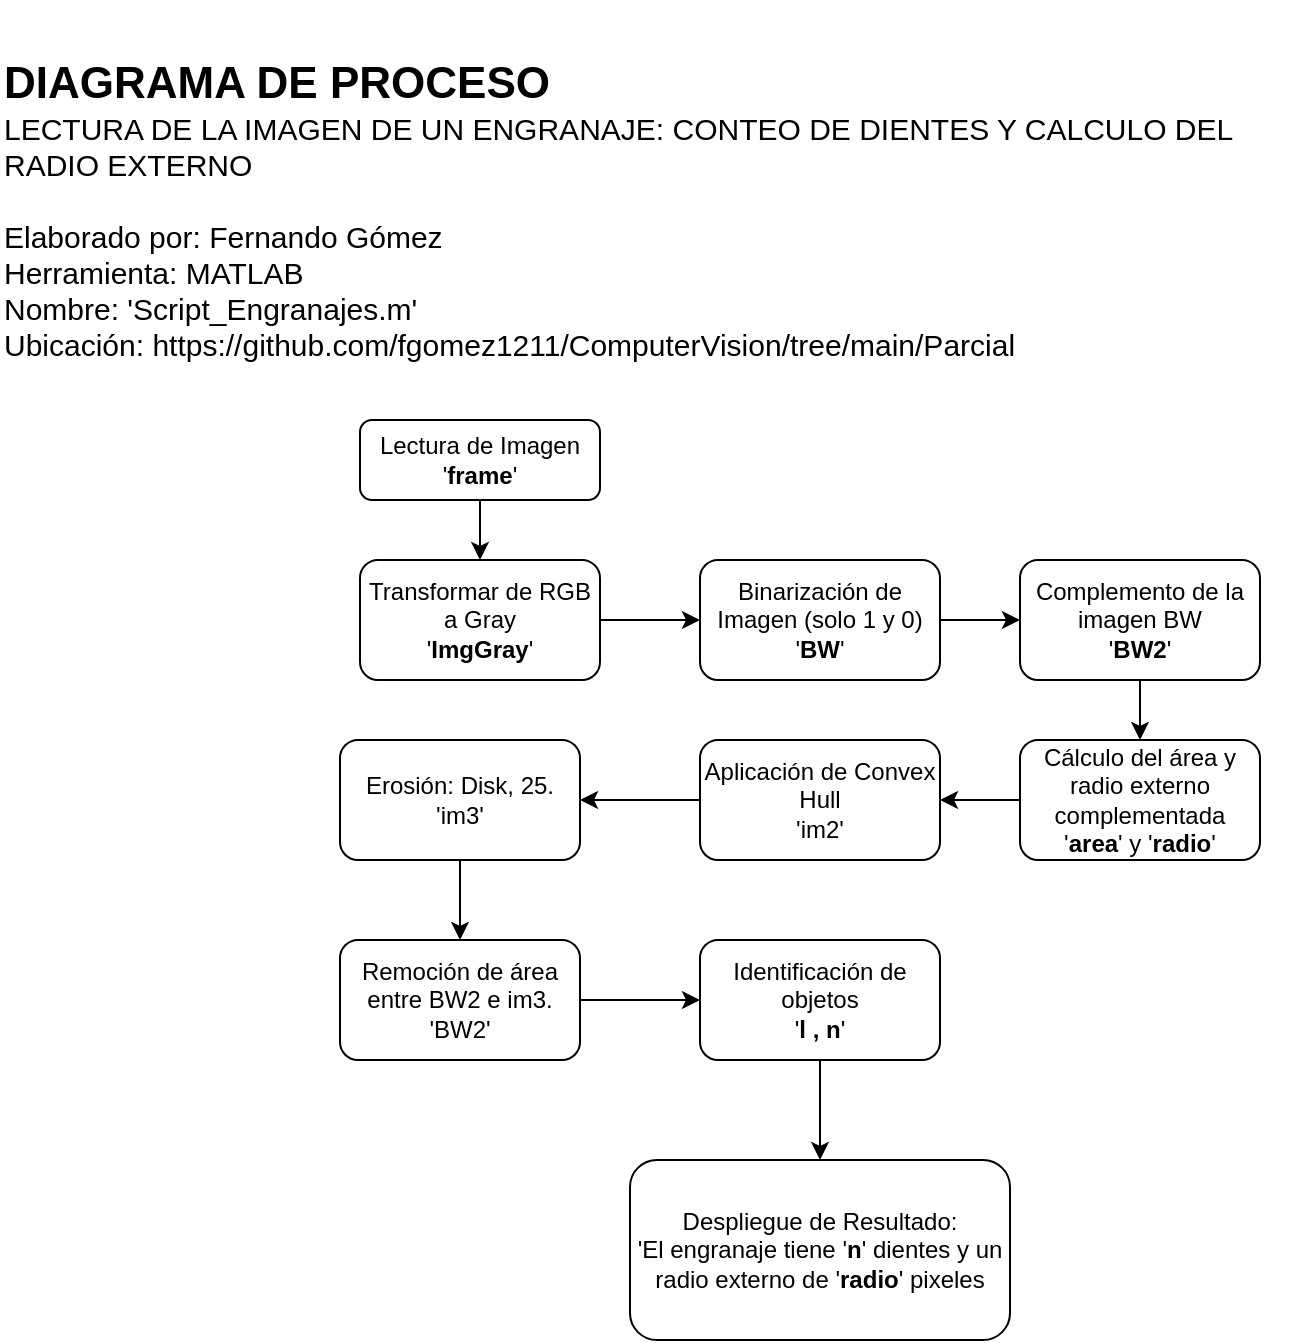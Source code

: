 <mxfile version="20.6.0" type="github">
  <diagram id="C5RBs43oDa-KdzZeNtuy" name="Page-1">
    <mxGraphModel dx="866" dy="583" grid="1" gridSize="10" guides="1" tooltips="1" connect="1" arrows="1" fold="1" page="1" pageScale="1" pageWidth="827" pageHeight="1169" math="0" shadow="0">
      <root>
        <mxCell id="WIyWlLk6GJQsqaUBKTNV-0" />
        <mxCell id="WIyWlLk6GJQsqaUBKTNV-1" parent="WIyWlLk6GJQsqaUBKTNV-0" />
        <mxCell id="B-otEjHW6JDtHvaltUW4-1" value="" style="edgeStyle=orthogonalEdgeStyle;rounded=0;orthogonalLoop=1;jettySize=auto;html=1;" parent="WIyWlLk6GJQsqaUBKTNV-1" source="WIyWlLk6GJQsqaUBKTNV-3" target="B-otEjHW6JDtHvaltUW4-0" edge="1">
          <mxGeometry relative="1" as="geometry" />
        </mxCell>
        <mxCell id="WIyWlLk6GJQsqaUBKTNV-3" value="Lectura de Imagen&lt;br&gt;&#39;&lt;b&gt;frame&lt;/b&gt;&#39;" style="rounded=1;whiteSpace=wrap;html=1;fontSize=12;glass=0;strokeWidth=1;shadow=0;" parent="WIyWlLk6GJQsqaUBKTNV-1" vertex="1">
          <mxGeometry x="220" y="220" width="120" height="40" as="geometry" />
        </mxCell>
        <mxCell id="B-otEjHW6JDtHvaltUW4-3" value="" style="edgeStyle=orthogonalEdgeStyle;rounded=0;orthogonalLoop=1;jettySize=auto;html=1;" parent="WIyWlLk6GJQsqaUBKTNV-1" source="B-otEjHW6JDtHvaltUW4-0" target="B-otEjHW6JDtHvaltUW4-2" edge="1">
          <mxGeometry relative="1" as="geometry" />
        </mxCell>
        <mxCell id="B-otEjHW6JDtHvaltUW4-0" value="Transformar de RGB a Gray&lt;br&gt;&#39;&lt;b&gt;ImgGray&lt;/b&gt;&#39;" style="whiteSpace=wrap;html=1;rounded=1;glass=0;strokeWidth=1;shadow=0;" parent="WIyWlLk6GJQsqaUBKTNV-1" vertex="1">
          <mxGeometry x="220" y="290" width="120" height="60" as="geometry" />
        </mxCell>
        <mxCell id="B-otEjHW6JDtHvaltUW4-5" value="" style="edgeStyle=orthogonalEdgeStyle;rounded=0;orthogonalLoop=1;jettySize=auto;html=1;" parent="WIyWlLk6GJQsqaUBKTNV-1" source="B-otEjHW6JDtHvaltUW4-2" target="B-otEjHW6JDtHvaltUW4-4" edge="1">
          <mxGeometry relative="1" as="geometry" />
        </mxCell>
        <mxCell id="B-otEjHW6JDtHvaltUW4-2" value="Binarización de Imagen (solo 1 y 0)&lt;br&gt;&#39;&lt;b&gt;BW&lt;/b&gt;&#39;" style="whiteSpace=wrap;html=1;rounded=1;glass=0;strokeWidth=1;shadow=0;" parent="WIyWlLk6GJQsqaUBKTNV-1" vertex="1">
          <mxGeometry x="390" y="290" width="120" height="60" as="geometry" />
        </mxCell>
        <mxCell id="B-otEjHW6JDtHvaltUW4-7" value="" style="edgeStyle=orthogonalEdgeStyle;rounded=0;orthogonalLoop=1;jettySize=auto;html=1;" parent="WIyWlLk6GJQsqaUBKTNV-1" source="B-otEjHW6JDtHvaltUW4-4" target="B-otEjHW6JDtHvaltUW4-6" edge="1">
          <mxGeometry relative="1" as="geometry" />
        </mxCell>
        <mxCell id="B-otEjHW6JDtHvaltUW4-4" value="Complemento de la imagen BW&lt;br&gt;&#39;&lt;b&gt;BW2&lt;/b&gt;&#39;" style="whiteSpace=wrap;html=1;rounded=1;glass=0;strokeWidth=1;shadow=0;" parent="WIyWlLk6GJQsqaUBKTNV-1" vertex="1">
          <mxGeometry x="550" y="290" width="120" height="60" as="geometry" />
        </mxCell>
        <mxCell id="B-otEjHW6JDtHvaltUW4-9" value="" style="edgeStyle=orthogonalEdgeStyle;rounded=0;orthogonalLoop=1;jettySize=auto;html=1;" parent="WIyWlLk6GJQsqaUBKTNV-1" source="B-otEjHW6JDtHvaltUW4-6" target="B-otEjHW6JDtHvaltUW4-8" edge="1">
          <mxGeometry relative="1" as="geometry" />
        </mxCell>
        <mxCell id="B-otEjHW6JDtHvaltUW4-6" value="Cálculo del área y radio externo complementada&lt;br&gt;&#39;&lt;b&gt;area&lt;/b&gt;&#39; y &#39;&lt;b&gt;radio&lt;/b&gt;&#39;" style="whiteSpace=wrap;html=1;rounded=1;glass=0;strokeWidth=1;shadow=0;" parent="WIyWlLk6GJQsqaUBKTNV-1" vertex="1">
          <mxGeometry x="550" y="380" width="120" height="60" as="geometry" />
        </mxCell>
        <mxCell id="B-otEjHW6JDtHvaltUW4-11" value="" style="edgeStyle=orthogonalEdgeStyle;rounded=0;orthogonalLoop=1;jettySize=auto;html=1;" parent="WIyWlLk6GJQsqaUBKTNV-1" source="B-otEjHW6JDtHvaltUW4-8" target="B-otEjHW6JDtHvaltUW4-10" edge="1">
          <mxGeometry relative="1" as="geometry" />
        </mxCell>
        <mxCell id="B-otEjHW6JDtHvaltUW4-8" value="Aplicación de Convex Hull&lt;br&gt;&#39;im2&#39;" style="whiteSpace=wrap;html=1;rounded=1;glass=0;strokeWidth=1;shadow=0;" parent="WIyWlLk6GJQsqaUBKTNV-1" vertex="1">
          <mxGeometry x="390" y="380" width="120" height="60" as="geometry" />
        </mxCell>
        <mxCell id="B-otEjHW6JDtHvaltUW4-13" value="" style="edgeStyle=orthogonalEdgeStyle;rounded=0;orthogonalLoop=1;jettySize=auto;html=1;" parent="WIyWlLk6GJQsqaUBKTNV-1" source="B-otEjHW6JDtHvaltUW4-10" target="B-otEjHW6JDtHvaltUW4-12" edge="1">
          <mxGeometry relative="1" as="geometry" />
        </mxCell>
        <mxCell id="B-otEjHW6JDtHvaltUW4-10" value="Erosión: Disk, 25.&lt;br&gt;&#39;im3&#39;" style="whiteSpace=wrap;html=1;rounded=1;glass=0;strokeWidth=1;shadow=0;" parent="WIyWlLk6GJQsqaUBKTNV-1" vertex="1">
          <mxGeometry x="210" y="380" width="120" height="60" as="geometry" />
        </mxCell>
        <mxCell id="B-otEjHW6JDtHvaltUW4-15" value="" style="edgeStyle=orthogonalEdgeStyle;rounded=0;orthogonalLoop=1;jettySize=auto;html=1;" parent="WIyWlLk6GJQsqaUBKTNV-1" source="B-otEjHW6JDtHvaltUW4-12" target="B-otEjHW6JDtHvaltUW4-14" edge="1">
          <mxGeometry relative="1" as="geometry" />
        </mxCell>
        <mxCell id="B-otEjHW6JDtHvaltUW4-12" value="Remoción de área entre BW2 e im3.&lt;br&gt;&#39;BW2&#39;" style="whiteSpace=wrap;html=1;rounded=1;glass=0;strokeWidth=1;shadow=0;" parent="WIyWlLk6GJQsqaUBKTNV-1" vertex="1">
          <mxGeometry x="210" y="480" width="120" height="60" as="geometry" />
        </mxCell>
        <mxCell id="B-otEjHW6JDtHvaltUW4-17" value="" style="edgeStyle=orthogonalEdgeStyle;rounded=0;orthogonalLoop=1;jettySize=auto;html=1;" parent="WIyWlLk6GJQsqaUBKTNV-1" source="B-otEjHW6JDtHvaltUW4-14" target="B-otEjHW6JDtHvaltUW4-16" edge="1">
          <mxGeometry relative="1" as="geometry" />
        </mxCell>
        <mxCell id="B-otEjHW6JDtHvaltUW4-14" value="Identificación de objetos&lt;br&gt;&#39;&lt;b&gt;l , n&lt;/b&gt;&#39;" style="whiteSpace=wrap;html=1;rounded=1;glass=0;strokeWidth=1;shadow=0;" parent="WIyWlLk6GJQsqaUBKTNV-1" vertex="1">
          <mxGeometry x="390" y="480" width="120" height="60" as="geometry" />
        </mxCell>
        <mxCell id="B-otEjHW6JDtHvaltUW4-16" value="Despliegue de Resultado:&lt;br&gt;&#39;El engranaje tiene &#39;&lt;b&gt;n&lt;/b&gt;&#39; dientes y un radio externo de &#39;&lt;b&gt;radio&lt;/b&gt;&#39; pixeles" style="whiteSpace=wrap;html=1;rounded=1;glass=0;strokeWidth=1;shadow=0;" parent="WIyWlLk6GJQsqaUBKTNV-1" vertex="1">
          <mxGeometry x="355" y="590" width="190" height="90" as="geometry" />
        </mxCell>
        <mxCell id="L5HEDUzoinoEtIV4rbIi-0" value="&lt;b style=&quot;font-size: 22px;&quot;&gt;DIAGRAMA DE PROCESO&lt;br&gt;&lt;/b&gt;&lt;font style=&quot;font-size: 15px;&quot;&gt;LECTURA DE LA IMAGEN DE UN ENGRANAJE: CONTEO DE DIENTES Y CALCULO DEL RADIO EXTERNO&lt;br&gt;&lt;br&gt;Elaborado por: Fernando Gómez&lt;br&gt;Herramienta: MATLAB&lt;br&gt;Nombre: &#39;Script_Engranajes.m&#39;&lt;br&gt;Ubicación:&amp;nbsp;https://github.com/fgomez1211/ComputerVision/tree/main/Parcial&lt;br&gt;&lt;/font&gt;" style="text;html=1;strokeColor=none;fillColor=none;align=left;verticalAlign=middle;whiteSpace=wrap;rounded=0;" vertex="1" parent="WIyWlLk6GJQsqaUBKTNV-1">
          <mxGeometry x="40" y="10" width="650" height="210" as="geometry" />
        </mxCell>
      </root>
    </mxGraphModel>
  </diagram>
</mxfile>
